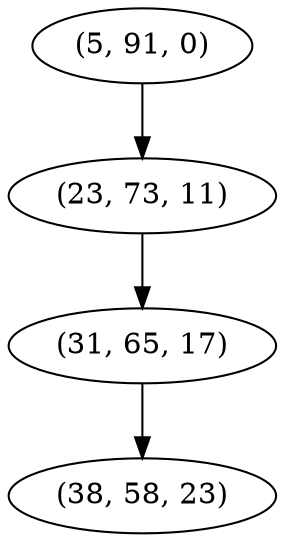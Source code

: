 digraph tree {
    "(5, 91, 0)";
    "(23, 73, 11)";
    "(31, 65, 17)";
    "(38, 58, 23)";
    "(5, 91, 0)" -> "(23, 73, 11)";
    "(23, 73, 11)" -> "(31, 65, 17)";
    "(31, 65, 17)" -> "(38, 58, 23)";
}
